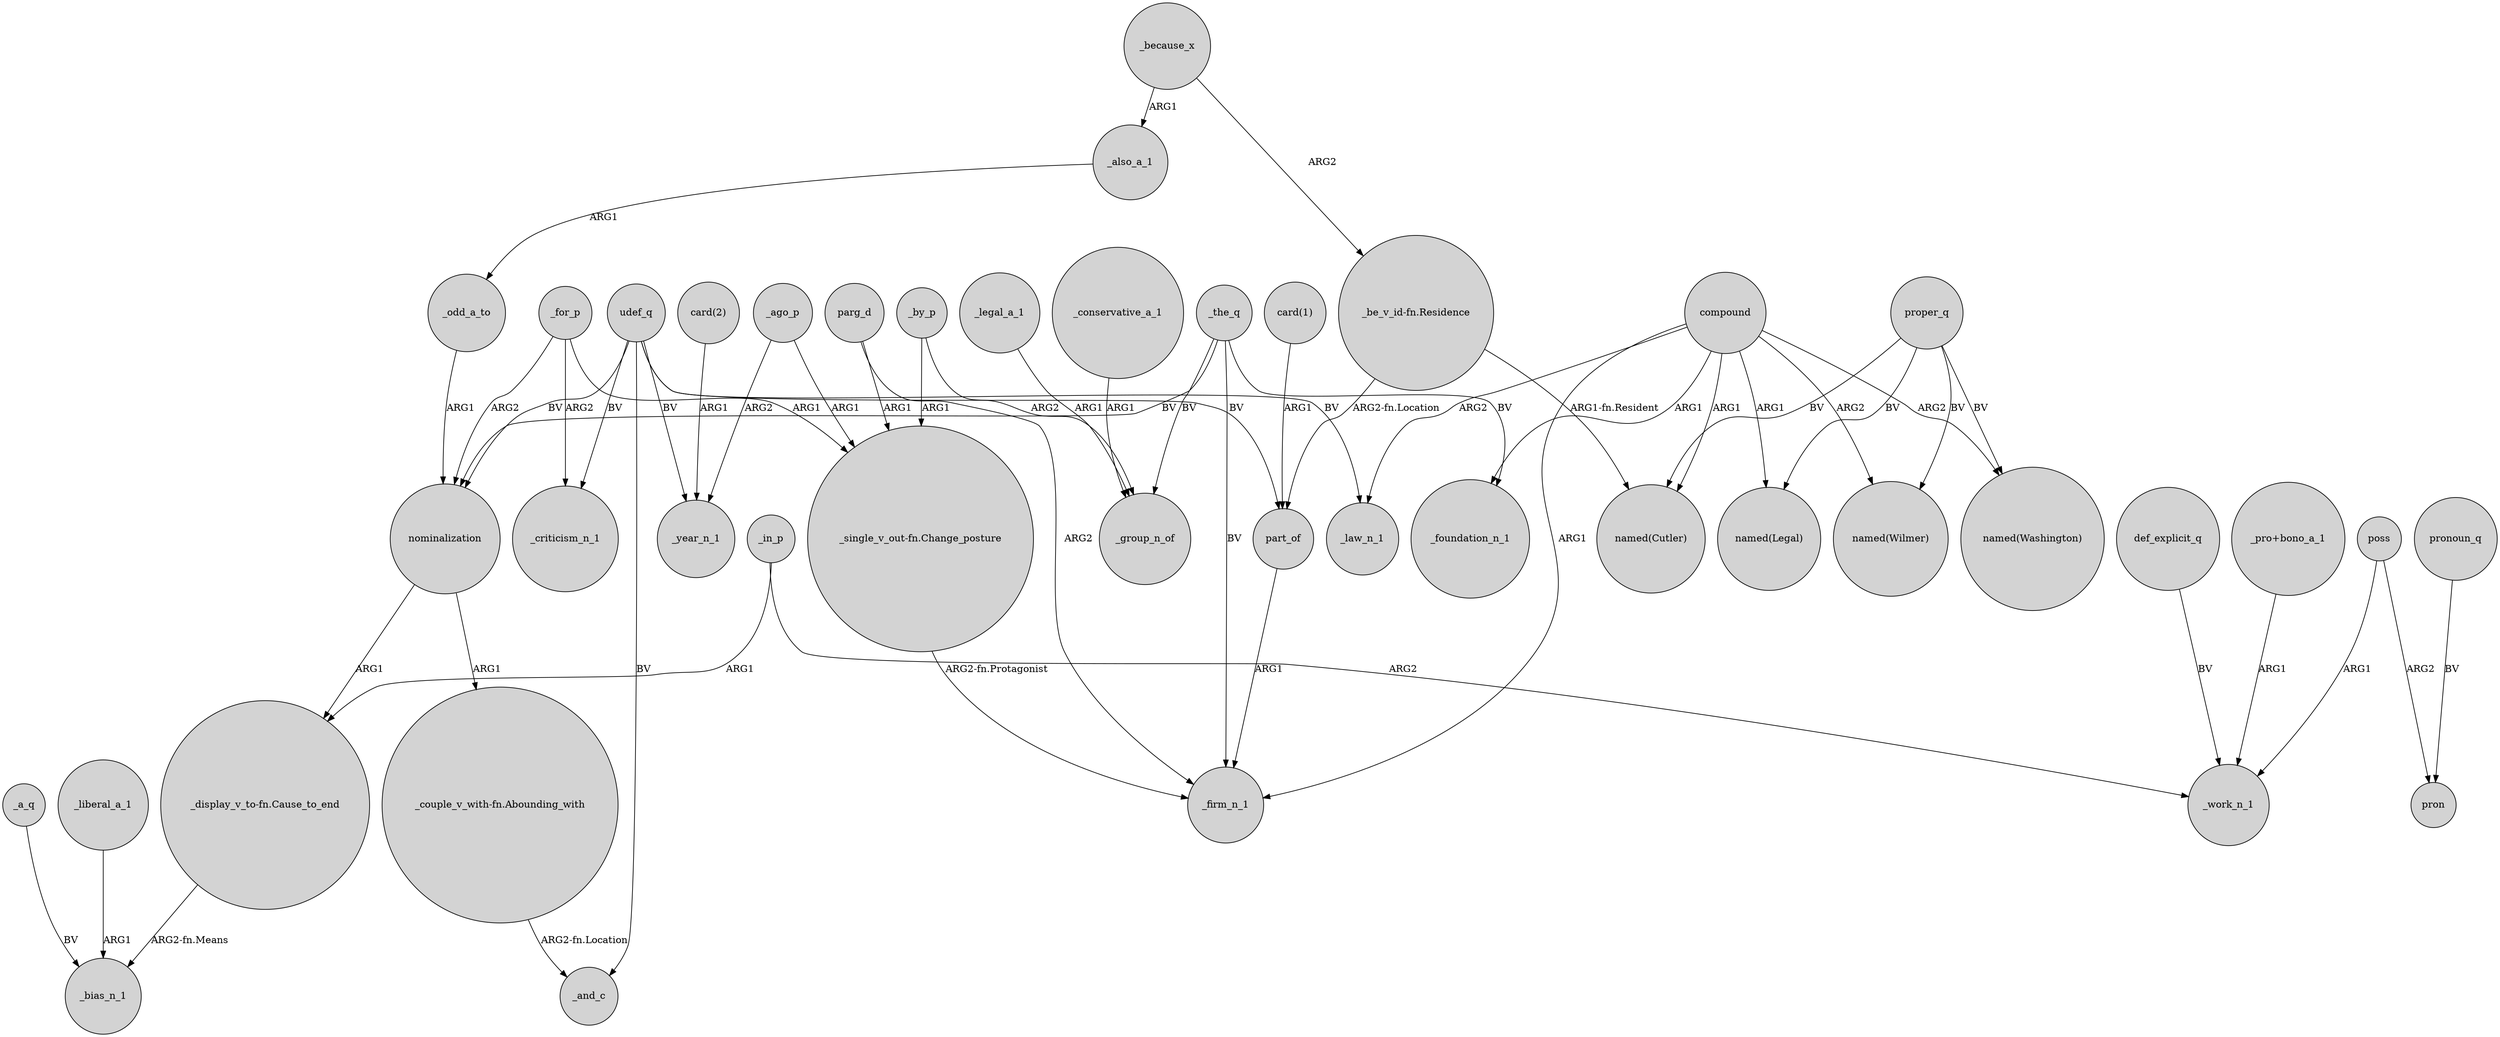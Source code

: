 digraph {
	node [shape=circle style=filled]
	"_display_v_to-fn.Cause_to_end" -> _bias_n_1 [label="ARG2-fn.Means"]
	_conservative_a_1 -> _group_n_of [label=ARG1]
	_the_q -> nominalization [label=BV]
	compound -> _law_n_1 [label=ARG2]
	nominalization -> "_couple_v_with-fn.Abounding_with" [label=ARG1]
	"_be_v_id-fn.Residence" -> part_of [label="ARG2-fn.Location"]
	_liberal_a_1 -> _bias_n_1 [label=ARG1]
	udef_q -> part_of [label=BV]
	compound -> "named(Cutler)" [label=ARG1]
	part_of -> _firm_n_1 [label=ARG1]
	_for_p -> "_single_v_out-fn.Change_posture" [label=ARG1]
	udef_q -> nominalization [label=BV]
	_ago_p -> "_single_v_out-fn.Change_posture" [label=ARG1]
	"_single_v_out-fn.Change_posture" -> _firm_n_1 [label="ARG2-fn.Protagonist"]
	_legal_a_1 -> _group_n_of [label=ARG1]
	udef_q -> _and_c [label=BV]
	"_be_v_id-fn.Residence" -> "named(Cutler)" [label="ARG1-fn.Resident"]
	_odd_a_to -> nominalization [label=ARG1]
	parg_d -> _firm_n_1 [label=ARG2]
	"card(1)" -> part_of [label=ARG1]
	"_pro+bono_a_1" -> _work_n_1 [label=ARG1]
	compound -> _foundation_n_1 [label=ARG1]
	_by_p -> "_single_v_out-fn.Change_posture" [label=ARG1]
	_for_p -> _criticism_n_1 [label=ARG2]
	pronoun_q -> pron [label=BV]
	udef_q -> _criticism_n_1 [label=BV]
	poss -> pron [label=ARG2]
	poss -> _work_n_1 [label=ARG1]
	_the_q -> _firm_n_1 [label=BV]
	nominalization -> "_display_v_to-fn.Cause_to_end" [label=ARG1]
	_the_q -> _foundation_n_1 [label=BV]
	compound -> "named(Washington)" [label=ARG2]
	_by_p -> _group_n_of [label=ARG2]
	_the_q -> _group_n_of [label=BV]
	_in_p -> "_display_v_to-fn.Cause_to_end" [label=ARG1]
	_for_p -> nominalization [label=ARG2]
	compound -> "named(Legal)" [label=ARG1]
	proper_q -> "named(Cutler)" [label=BV]
	proper_q -> "named(Washington)" [label=BV]
	compound -> "named(Wilmer)" [label=ARG2]
	parg_d -> "_single_v_out-fn.Change_posture" [label=ARG1]
	_ago_p -> _year_n_1 [label=ARG2]
	_because_x -> _also_a_1 [label=ARG1]
	_a_q -> _bias_n_1 [label=BV]
	compound -> _firm_n_1 [label=ARG1]
	_in_p -> _work_n_1 [label=ARG2]
	udef_q -> _year_n_1 [label=BV]
	"card(2)" -> _year_n_1 [label=ARG1]
	"_couple_v_with-fn.Abounding_with" -> _and_c [label="ARG2-fn.Location"]
	udef_q -> _law_n_1 [label=BV]
	proper_q -> "named(Wilmer)" [label=BV]
	proper_q -> "named(Legal)" [label=BV]
	def_explicit_q -> _work_n_1 [label=BV]
	_also_a_1 -> _odd_a_to [label=ARG1]
	_because_x -> "_be_v_id-fn.Residence" [label=ARG2]
}
